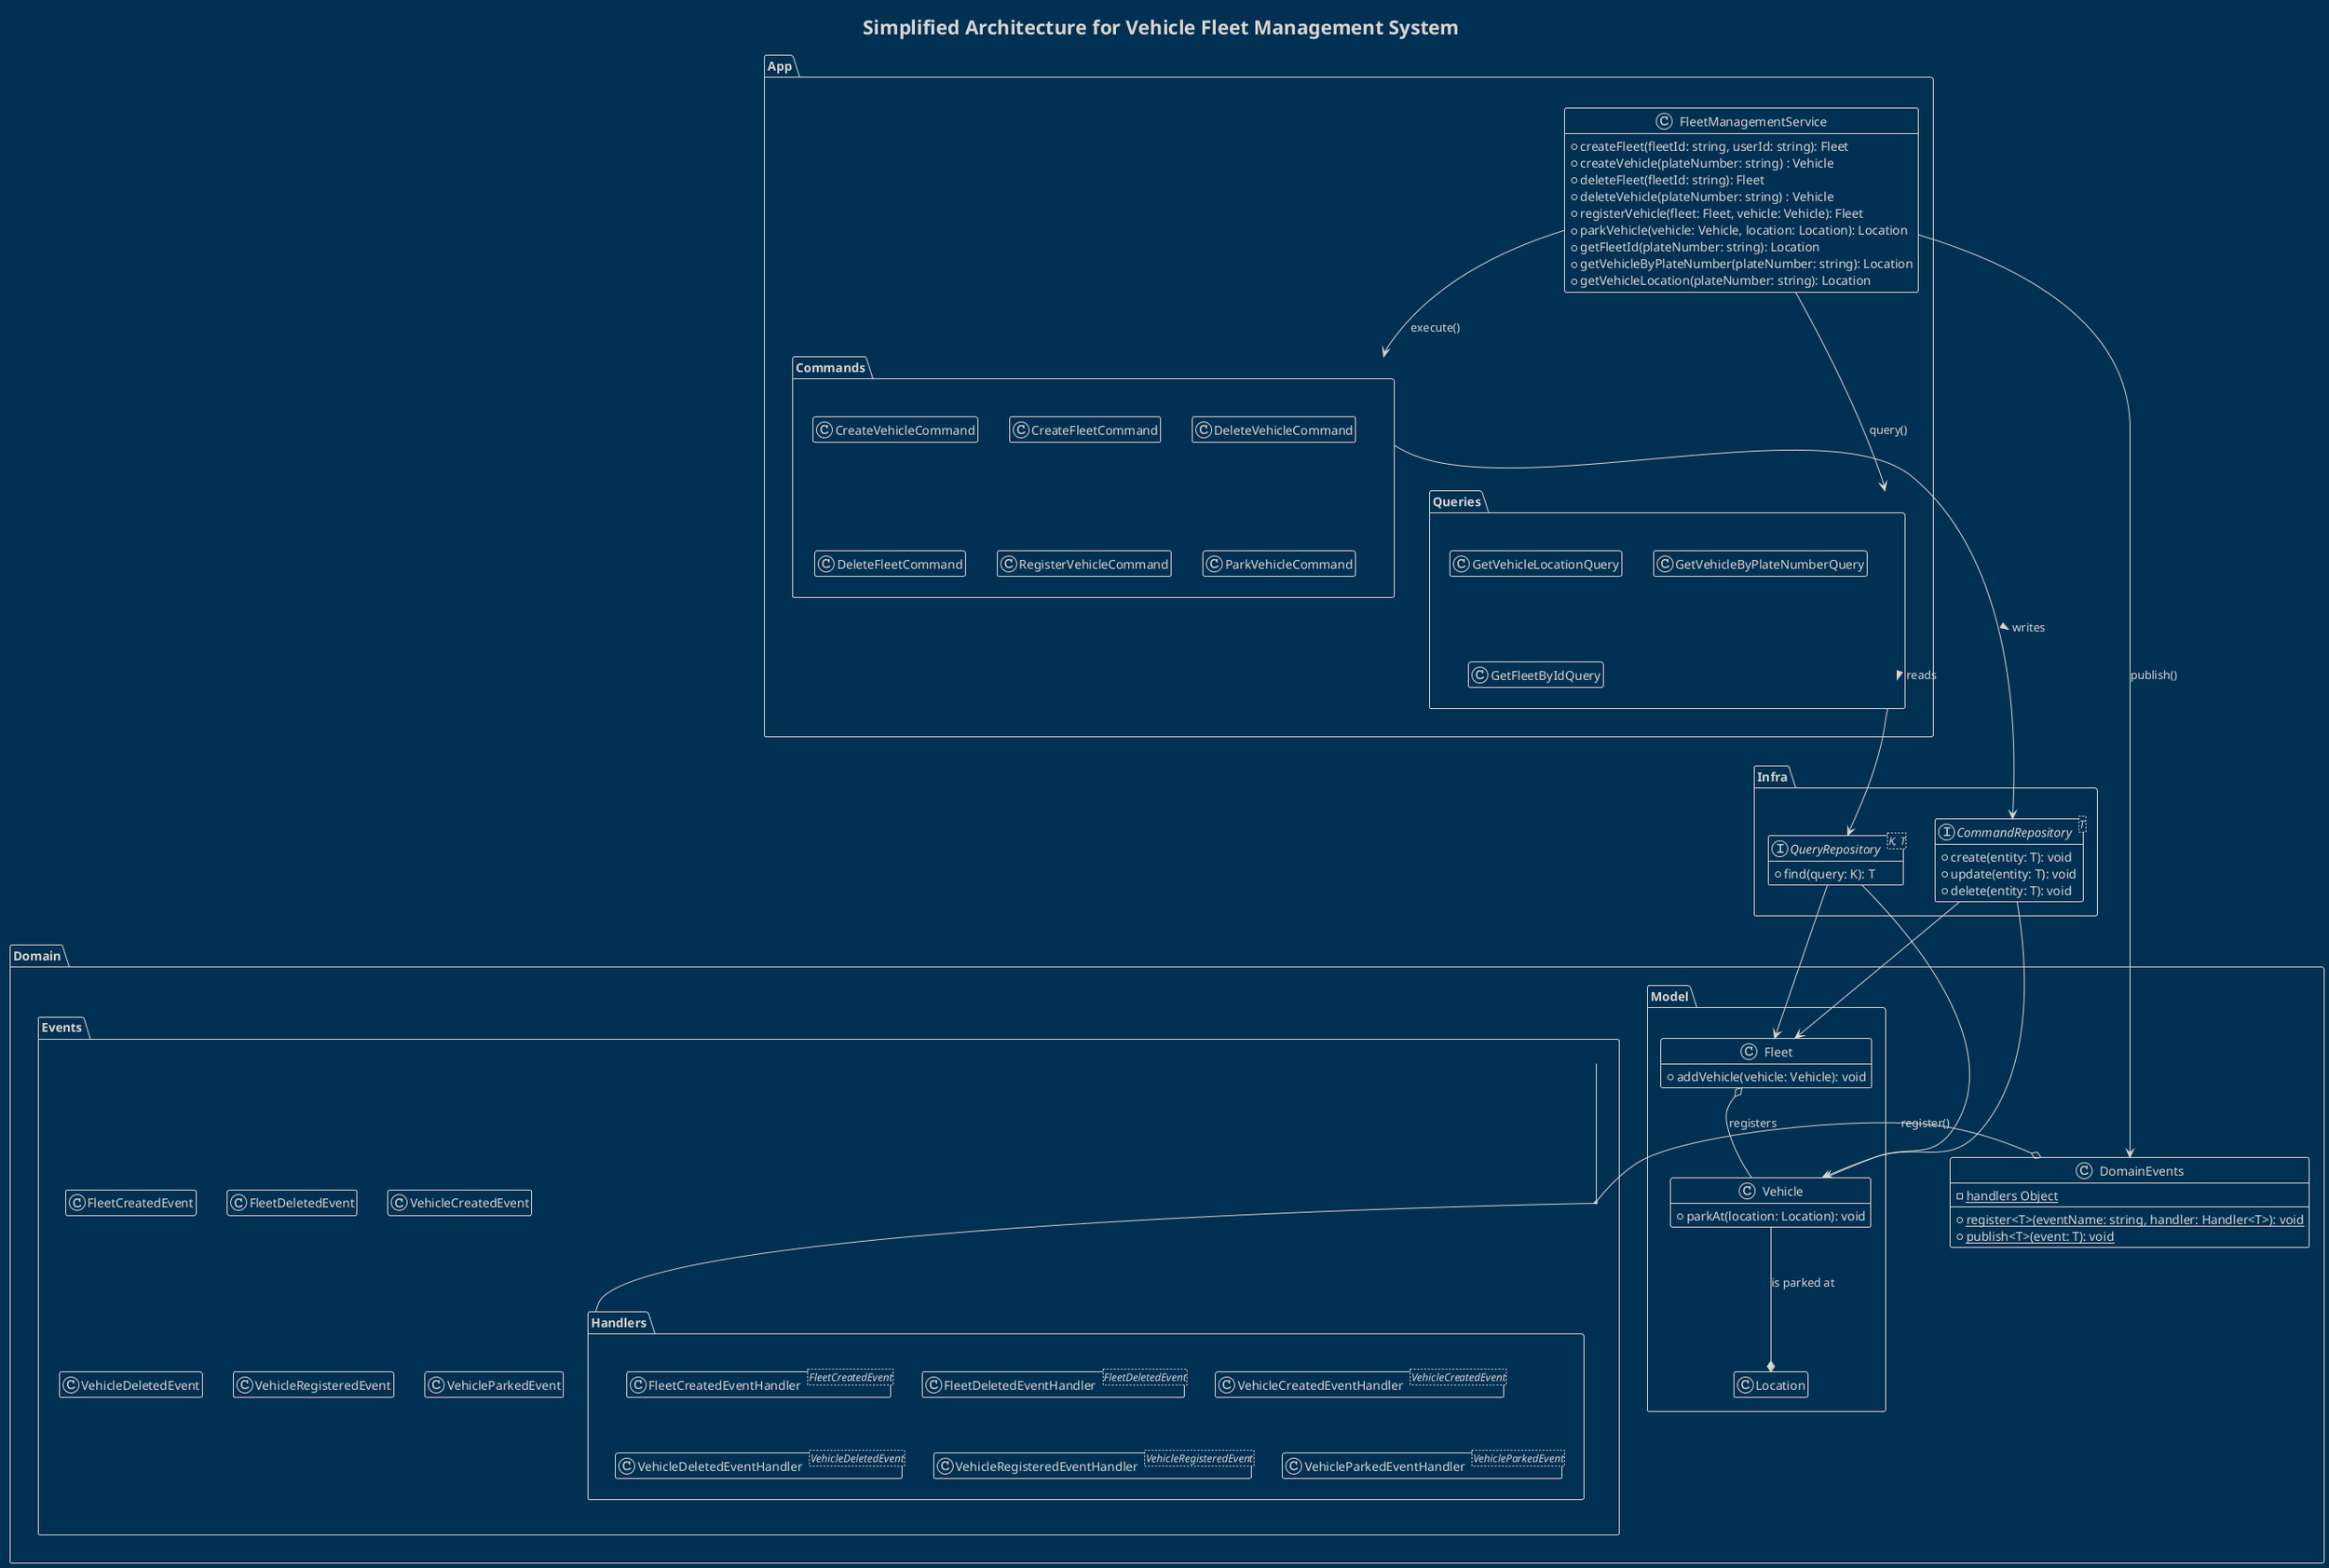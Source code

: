 @startuml
!theme blueprint
title Simplified Architecture for Vehicle Fleet Management System
hide empty members

package App {
    class FleetManagementService {
        + createFleet(fleetId: string, userId: string): Fleet
        + createVehicle(plateNumber: string) : Vehicle
        + deleteFleet(fleetId: string): Fleet
        + deleteVehicle(plateNumber: string) : Vehicle
        + registerVehicle(fleet: Fleet, vehicle: Vehicle): Fleet
        + parkVehicle(vehicle: Vehicle, location: Location): Location
        + getFleetId(plateNumber: string): Location
        + getVehicleByPlateNumber(plateNumber: string): Location
        + getVehicleLocation(plateNumber: string): Location
    }

    package Commands {
        class CreateVehicleCommand
        class CreateFleetCommand
        class DeleteVehicleCommand
        class DeleteFleetCommand
        class RegisterVehicleCommand
        class ParkVehicleCommand
    }

    package Queries {
        class GetVehicleLocationQuery
        class GetVehicleByPlateNumberQuery
        class GetFleetByIdQuery
    }
}

package Domain {
    package Model {
        class Fleet {
          + addVehicle(vehicle: Vehicle): void
        }
        class Vehicle {
          + parkAt(location: Location): void
        }
        class Location
        Fleet o-- Vehicle : "registers"
        Vehicle --* Location : "is parked at"
    }

    class DomainEvents {
        - {static} handlers Object
        + {static} register<T>(eventName: string, handler: Handler<T>): void
        + {static} publish<T>(event: T): void
    }

    package Events {

        class FleetCreatedEvent
        class FleetDeletedEvent
        class VehicleCreatedEvent
        class VehicleDeletedEvent
        class VehicleRegisteredEvent
        class VehicleParkedEvent

        package Handlers {
            class FleetCreatedEventHandler<FleetCreatedEvent>
            class FleetDeletedEventHandler<FleetDeletedEvent>
            class VehicleCreatedEventHandler<VehicleCreatedEvent>
            class VehicleDeletedEventHandler<VehicleDeletedEvent>
            class VehicleRegisteredEventHandler<VehicleRegisteredEvent>
            class VehicleParkedEventHandler<VehicleParkedEvent>

        }

        App.FleetManagementService ---> Domain.DomainEvents : publish()
        Domain.DomainEvents o-- (Domain.Events, Domain.Events.Handlers) : register()

    }
}


package Infra {
    interface CommandRepository<T> {
        + create(entity: T): void
        + update(entity: T): void
        + delete(entity: T): void
    }
    interface QueryRepository<K, T> {
        + find(query: K): T
    }

    CommandRepository --> Domain.Model.Fleet
    CommandRepository --> Domain.Model.Vehicle
    QueryRepository --> Domain.Model.Fleet
    QueryRepository --> Domain.Model.Vehicle
}

App.FleetManagementService ---> App.Queries : query()
App.FleetManagementService --> App.Commands : execute()

App.Commands ---> CommandRepository : writes >
App.Queries ---> QueryRepository : reads >
@enduml
